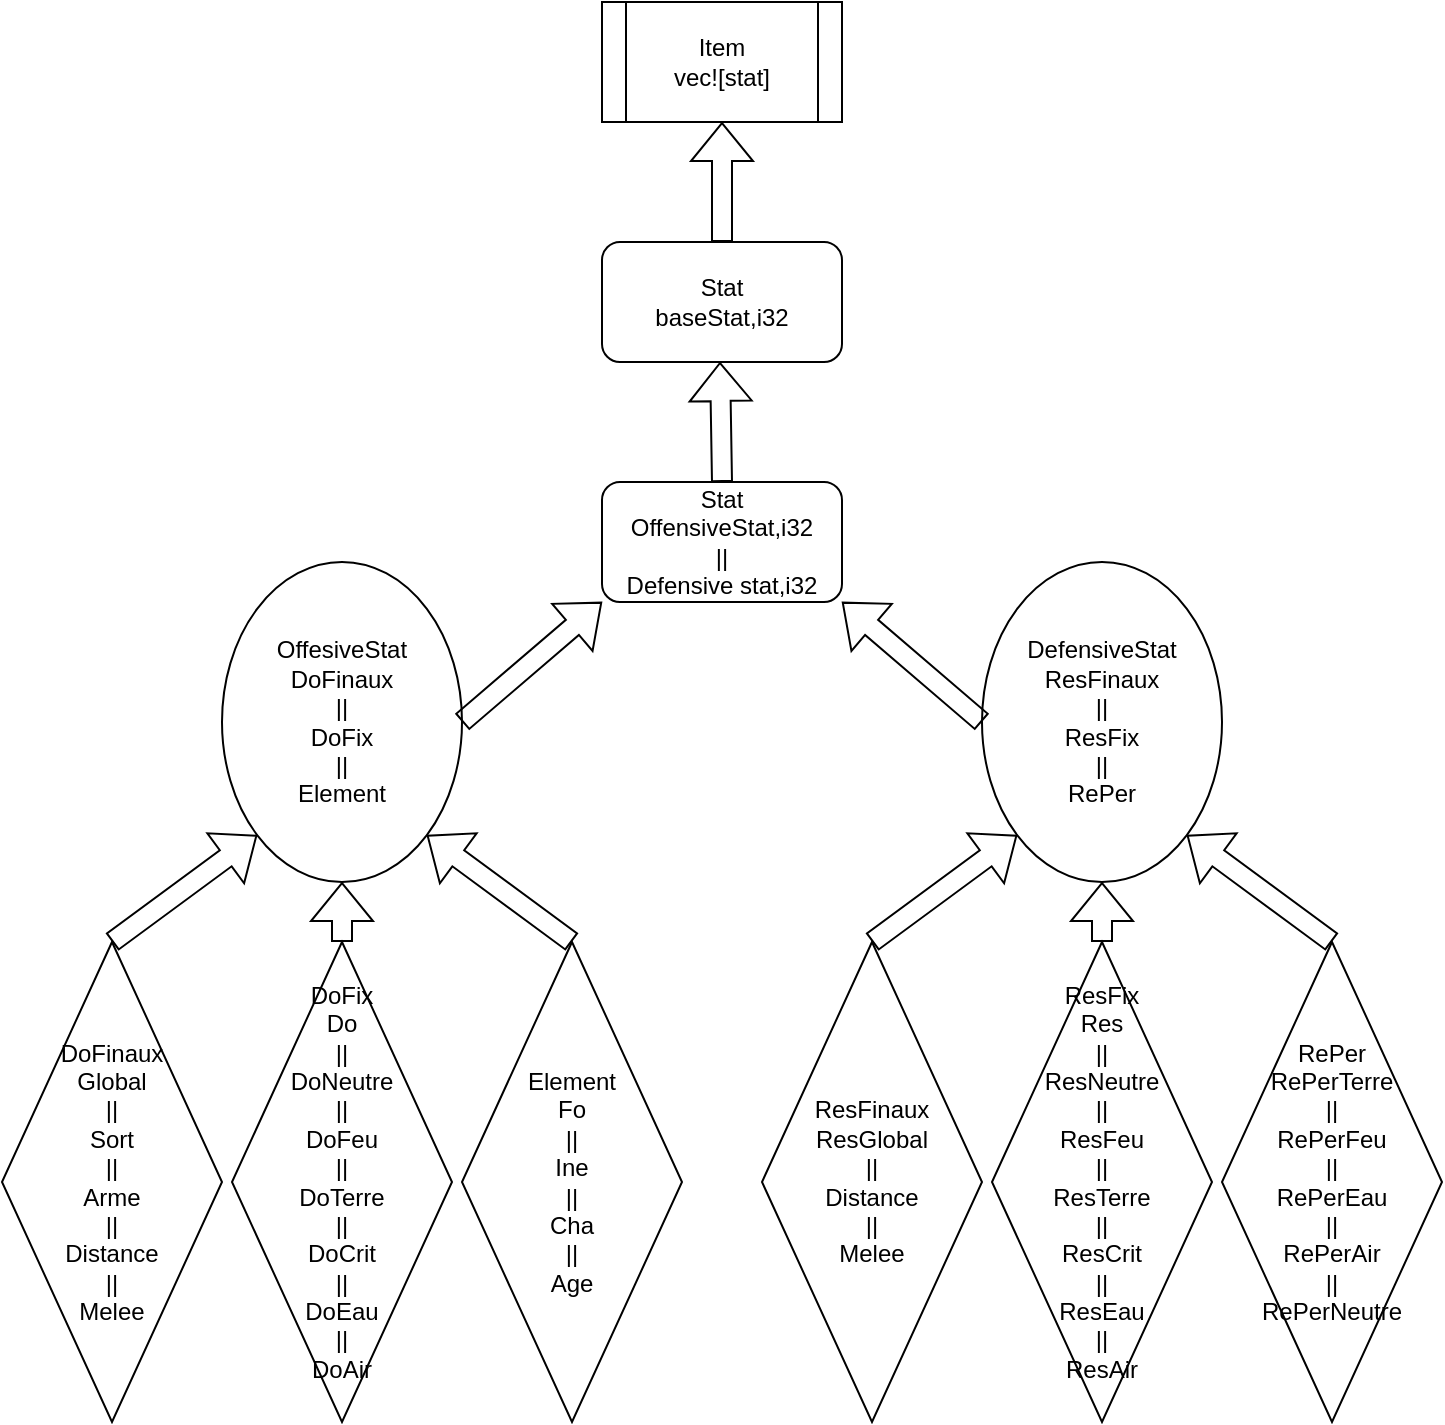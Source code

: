<mxfile version="16.6.4"><diagram id="tvJjC0BUF_I0mwHBWgmx" name="Page-1"><mxGraphModel dx="1298" dy="660" grid="1" gridSize="10" guides="1" tooltips="1" connect="1" arrows="1" fold="1" page="1" pageScale="1" pageWidth="827" pageHeight="1169" math="0" shadow="0"><root><mxCell id="0"/><mxCell id="1" parent="0"/><mxCell id="hFZQjOeD8fWnSQvoI_Ip-1" value="&lt;div&gt;Item&lt;/div&gt;&lt;div&gt;vec![stat]&lt;br&gt;&lt;/div&gt;" style="shape=process;whiteSpace=wrap;html=1;backgroundOutline=1;" vertex="1" parent="1"><mxGeometry x="330" y="60" width="120" height="60" as="geometry"/></mxCell><mxCell id="hFZQjOeD8fWnSQvoI_Ip-4" value="&lt;div&gt;Stat&lt;/div&gt;&lt;div&gt;baseStat,i32&lt;/div&gt;" style="rounded=1;whiteSpace=wrap;html=1;" vertex="1" parent="1"><mxGeometry x="330" y="180" width="120" height="60" as="geometry"/></mxCell><mxCell id="hFZQjOeD8fWnSQvoI_Ip-5" value="&lt;div&gt;Stat&lt;/div&gt;&lt;div&gt;OffensiveStat,i32&lt;/div&gt;&lt;div&gt;||&lt;/div&gt;&lt;div&gt;Defensive stat,i32 &lt;br&gt;&lt;/div&gt;" style="rounded=1;whiteSpace=wrap;html=1;" vertex="1" parent="1"><mxGeometry x="330" y="300" width="120" height="60" as="geometry"/></mxCell><mxCell id="hFZQjOeD8fWnSQvoI_Ip-6" value="" style="shape=flexArrow;endArrow=classic;html=1;rounded=0;entryX=0.5;entryY=1;entryDx=0;entryDy=0;" edge="1" parent="1" source="hFZQjOeD8fWnSQvoI_Ip-4" target="hFZQjOeD8fWnSQvoI_Ip-1"><mxGeometry width="50" height="50" relative="1" as="geometry"><mxPoint x="360" y="270" as="sourcePoint"/><mxPoint x="410" y="220" as="targetPoint"/></mxGeometry></mxCell><mxCell id="hFZQjOeD8fWnSQvoI_Ip-7" value="" style="shape=flexArrow;endArrow=classic;html=1;rounded=0;exitX=0.5;exitY=0;exitDx=0;exitDy=0;" edge="1" parent="1" source="hFZQjOeD8fWnSQvoI_Ip-5"><mxGeometry width="50" height="50" relative="1" as="geometry"><mxPoint x="389.38" y="290" as="sourcePoint"/><mxPoint x="389" y="240" as="targetPoint"/></mxGeometry></mxCell><mxCell id="hFZQjOeD8fWnSQvoI_Ip-8" value="&lt;div&gt;OffesiveStat&lt;/div&gt;&lt;div&gt;DoFinaux&lt;/div&gt;&lt;div&gt;||&lt;/div&gt;&lt;div&gt;DoFix&lt;/div&gt;&lt;div&gt;||&lt;/div&gt;&lt;div&gt;Element&lt;/div&gt;" style="ellipse;whiteSpace=wrap;html=1;" vertex="1" parent="1"><mxGeometry x="140" y="340" width="120" height="160" as="geometry"/></mxCell><mxCell id="hFZQjOeD8fWnSQvoI_Ip-9" value="&lt;div&gt;DefensiveStat&lt;/div&gt;&lt;div&gt;ResFinaux&lt;/div&gt;&lt;div&gt;||&lt;/div&gt;&lt;div&gt;ResFix&lt;br&gt;&lt;/div&gt;&lt;div&gt;||&lt;/div&gt;&lt;div&gt;RePer&lt;br&gt;&lt;/div&gt;" style="ellipse;whiteSpace=wrap;html=1;" vertex="1" parent="1"><mxGeometry x="520" y="340" width="120" height="160" as="geometry"/></mxCell><mxCell id="hFZQjOeD8fWnSQvoI_Ip-10" value="" style="shape=flexArrow;endArrow=classic;html=1;rounded=0;entryX=0;entryY=1;entryDx=0;entryDy=0;exitX=1;exitY=0.5;exitDx=0;exitDy=0;" edge="1" parent="1" source="hFZQjOeD8fWnSQvoI_Ip-8" target="hFZQjOeD8fWnSQvoI_Ip-5"><mxGeometry width="50" height="50" relative="1" as="geometry"><mxPoint x="360" y="270" as="sourcePoint"/><mxPoint x="410" y="220" as="targetPoint"/></mxGeometry></mxCell><mxCell id="hFZQjOeD8fWnSQvoI_Ip-11" value="" style="shape=flexArrow;endArrow=classic;html=1;rounded=0;entryX=1;entryY=1;entryDx=0;entryDy=0;exitX=0;exitY=0.5;exitDx=0;exitDy=0;" edge="1" parent="1" source="hFZQjOeD8fWnSQvoI_Ip-9" target="hFZQjOeD8fWnSQvoI_Ip-5"><mxGeometry width="50" height="50" relative="1" as="geometry"><mxPoint x="300" y="430" as="sourcePoint"/><mxPoint x="340" y="340" as="targetPoint"/></mxGeometry></mxCell><mxCell id="hFZQjOeD8fWnSQvoI_Ip-12" value="&lt;div&gt;DoFinaux&lt;/div&gt;&lt;div&gt;Global&lt;/div&gt;&lt;div&gt;||&lt;/div&gt;&lt;div&gt;Sort&lt;/div&gt;&lt;div&gt;||&lt;/div&gt;&lt;div&gt;Arme&lt;/div&gt;&lt;div&gt;||&lt;/div&gt;&lt;div&gt;Distance&lt;/div&gt;&lt;div&gt;||&lt;/div&gt;&lt;div&gt;Melee&lt;br&gt;&lt;/div&gt;" style="rhombus;whiteSpace=wrap;html=1;" vertex="1" parent="1"><mxGeometry x="30" y="530" width="110" height="240" as="geometry"/></mxCell><mxCell id="hFZQjOeD8fWnSQvoI_Ip-13" value="&lt;div&gt;DoFix&lt;/div&gt;&lt;div&gt;Do&lt;/div&gt;&lt;div&gt;||&lt;/div&gt;&lt;div&gt;DoNeutre&lt;/div&gt;&lt;div&gt;||&lt;/div&gt;&lt;div&gt;DoFeu&lt;br&gt;&lt;/div&gt;&lt;div&gt;||&lt;/div&gt;&lt;div&gt;DoTerre&lt;/div&gt;&lt;div&gt;||&lt;/div&gt;&lt;div&gt;DoCrit&lt;/div&gt;&lt;div&gt;||&lt;br&gt;&lt;/div&gt;&lt;div&gt;DoEau&lt;br&gt;&lt;/div&gt;&lt;div&gt;||&lt;/div&gt;&lt;div&gt;DoAir&lt;br&gt;&lt;/div&gt;" style="rhombus;whiteSpace=wrap;html=1;" vertex="1" parent="1"><mxGeometry x="145" y="530" width="110" height="240" as="geometry"/></mxCell><mxCell id="hFZQjOeD8fWnSQvoI_Ip-14" value="&lt;div&gt;Element&lt;br&gt;&lt;/div&gt;&lt;div&gt;Fo&lt;br&gt;&lt;/div&gt;&lt;div&gt;||&lt;/div&gt;&lt;div&gt;Ine&lt;br&gt;&lt;/div&gt;&lt;div&gt;||&lt;br&gt;&lt;/div&gt;&lt;div&gt;Cha&lt;br&gt;&lt;/div&gt;&lt;div&gt;||&lt;/div&gt;&lt;div&gt;Age&lt;br&gt;&lt;/div&gt;" style="rhombus;whiteSpace=wrap;html=1;" vertex="1" parent="1"><mxGeometry x="260" y="530" width="110" height="240" as="geometry"/></mxCell><mxCell id="hFZQjOeD8fWnSQvoI_Ip-21" value="" style="shape=flexArrow;endArrow=classic;html=1;rounded=0;entryX=0.5;entryY=1;entryDx=0;entryDy=0;" edge="1" parent="1" source="hFZQjOeD8fWnSQvoI_Ip-13" target="hFZQjOeD8fWnSQvoI_Ip-8"><mxGeometry width="50" height="50" relative="1" as="geometry"><mxPoint x="360" y="640" as="sourcePoint"/><mxPoint x="410" y="590" as="targetPoint"/></mxGeometry></mxCell><mxCell id="hFZQjOeD8fWnSQvoI_Ip-22" value="" style="shape=flexArrow;endArrow=classic;html=1;rounded=0;exitX=0.5;exitY=0;exitDx=0;exitDy=0;entryX=1;entryY=1;entryDx=0;entryDy=0;" edge="1" parent="1" source="hFZQjOeD8fWnSQvoI_Ip-14" target="hFZQjOeD8fWnSQvoI_Ip-8"><mxGeometry width="50" height="50" relative="1" as="geometry"><mxPoint x="360" y="640" as="sourcePoint"/><mxPoint x="410" y="590" as="targetPoint"/></mxGeometry></mxCell><mxCell id="hFZQjOeD8fWnSQvoI_Ip-23" value="" style="shape=flexArrow;endArrow=classic;html=1;rounded=0;entryX=0;entryY=1;entryDx=0;entryDy=0;exitX=0.5;exitY=0;exitDx=0;exitDy=0;" edge="1" parent="1" source="hFZQjOeD8fWnSQvoI_Ip-12" target="hFZQjOeD8fWnSQvoI_Ip-8"><mxGeometry width="50" height="50" relative="1" as="geometry"><mxPoint x="360" y="640" as="sourcePoint"/><mxPoint x="410" y="590" as="targetPoint"/></mxGeometry></mxCell><mxCell id="hFZQjOeD8fWnSQvoI_Ip-24" value="&lt;div&gt;ResFinaux&lt;/div&gt;&lt;div&gt;ResGlobal&lt;/div&gt;&lt;div&gt;||&lt;br&gt;&lt;/div&gt;&lt;div&gt;Distance&lt;/div&gt;&lt;div&gt;||&lt;/div&gt;&lt;div&gt;Melee&lt;br&gt;&lt;/div&gt;" style="rhombus;whiteSpace=wrap;html=1;" vertex="1" parent="1"><mxGeometry x="410" y="530" width="110" height="240" as="geometry"/></mxCell><mxCell id="hFZQjOeD8fWnSQvoI_Ip-25" value="&lt;div&gt;ResFix&lt;/div&gt;&lt;div&gt;Res&lt;br&gt;&lt;/div&gt;&lt;div&gt;||&lt;/div&gt;&lt;div&gt;ResNeutre&lt;/div&gt;&lt;div&gt;||&lt;/div&gt;&lt;div&gt;ResFeu&lt;br&gt;&lt;/div&gt;&lt;div&gt;||&lt;/div&gt;&lt;div&gt;ResTerre&lt;/div&gt;&lt;div&gt;||&lt;/div&gt;&lt;div&gt;ResCrit&lt;/div&gt;&lt;div&gt;||&lt;br&gt;&lt;/div&gt;&lt;div&gt;ResEau&lt;br&gt;&lt;/div&gt;&lt;div&gt;||&lt;/div&gt;&lt;div&gt;ResAir&lt;br&gt;&lt;/div&gt;" style="rhombus;whiteSpace=wrap;html=1;" vertex="1" parent="1"><mxGeometry x="525" y="530" width="110" height="240" as="geometry"/></mxCell><mxCell id="hFZQjOeD8fWnSQvoI_Ip-26" value="&lt;div&gt;RePer&lt;/div&gt;&lt;div&gt;RePerTerre&lt;/div&gt;&lt;div&gt;||&lt;/div&gt;&lt;div&gt;RePerFeu&lt;/div&gt;&lt;div&gt;||&lt;/div&gt;&lt;div&gt;RePerEau&lt;/div&gt;&lt;div&gt;||&lt;/div&gt;&lt;div&gt;RePerAir&lt;/div&gt;&lt;div&gt;||&lt;/div&gt;&lt;div&gt;RePerNeutre&lt;/div&gt;" style="rhombus;whiteSpace=wrap;html=1;" vertex="1" parent="1"><mxGeometry x="640" y="530" width="110" height="240" as="geometry"/></mxCell><mxCell id="hFZQjOeD8fWnSQvoI_Ip-27" value="" style="shape=flexArrow;endArrow=classic;html=1;rounded=0;entryX=0.5;entryY=1;entryDx=0;entryDy=0;" edge="1" parent="1" source="hFZQjOeD8fWnSQvoI_Ip-25"><mxGeometry width="50" height="50" relative="1" as="geometry"><mxPoint x="740" y="640" as="sourcePoint"/><mxPoint x="580" y="500" as="targetPoint"/></mxGeometry></mxCell><mxCell id="hFZQjOeD8fWnSQvoI_Ip-28" value="" style="shape=flexArrow;endArrow=classic;html=1;rounded=0;exitX=0.5;exitY=0;exitDx=0;exitDy=0;entryX=1;entryY=1;entryDx=0;entryDy=0;" edge="1" parent="1" source="hFZQjOeD8fWnSQvoI_Ip-26"><mxGeometry width="50" height="50" relative="1" as="geometry"><mxPoint x="740" y="640" as="sourcePoint"/><mxPoint x="622.426" y="476.569" as="targetPoint"/></mxGeometry></mxCell><mxCell id="hFZQjOeD8fWnSQvoI_Ip-29" value="" style="shape=flexArrow;endArrow=classic;html=1;rounded=0;entryX=0;entryY=1;entryDx=0;entryDy=0;exitX=0.5;exitY=0;exitDx=0;exitDy=0;" edge="1" parent="1" source="hFZQjOeD8fWnSQvoI_Ip-24"><mxGeometry width="50" height="50" relative="1" as="geometry"><mxPoint x="740" y="640" as="sourcePoint"/><mxPoint x="537.574" y="476.569" as="targetPoint"/></mxGeometry></mxCell></root></mxGraphModel></diagram></mxfile>